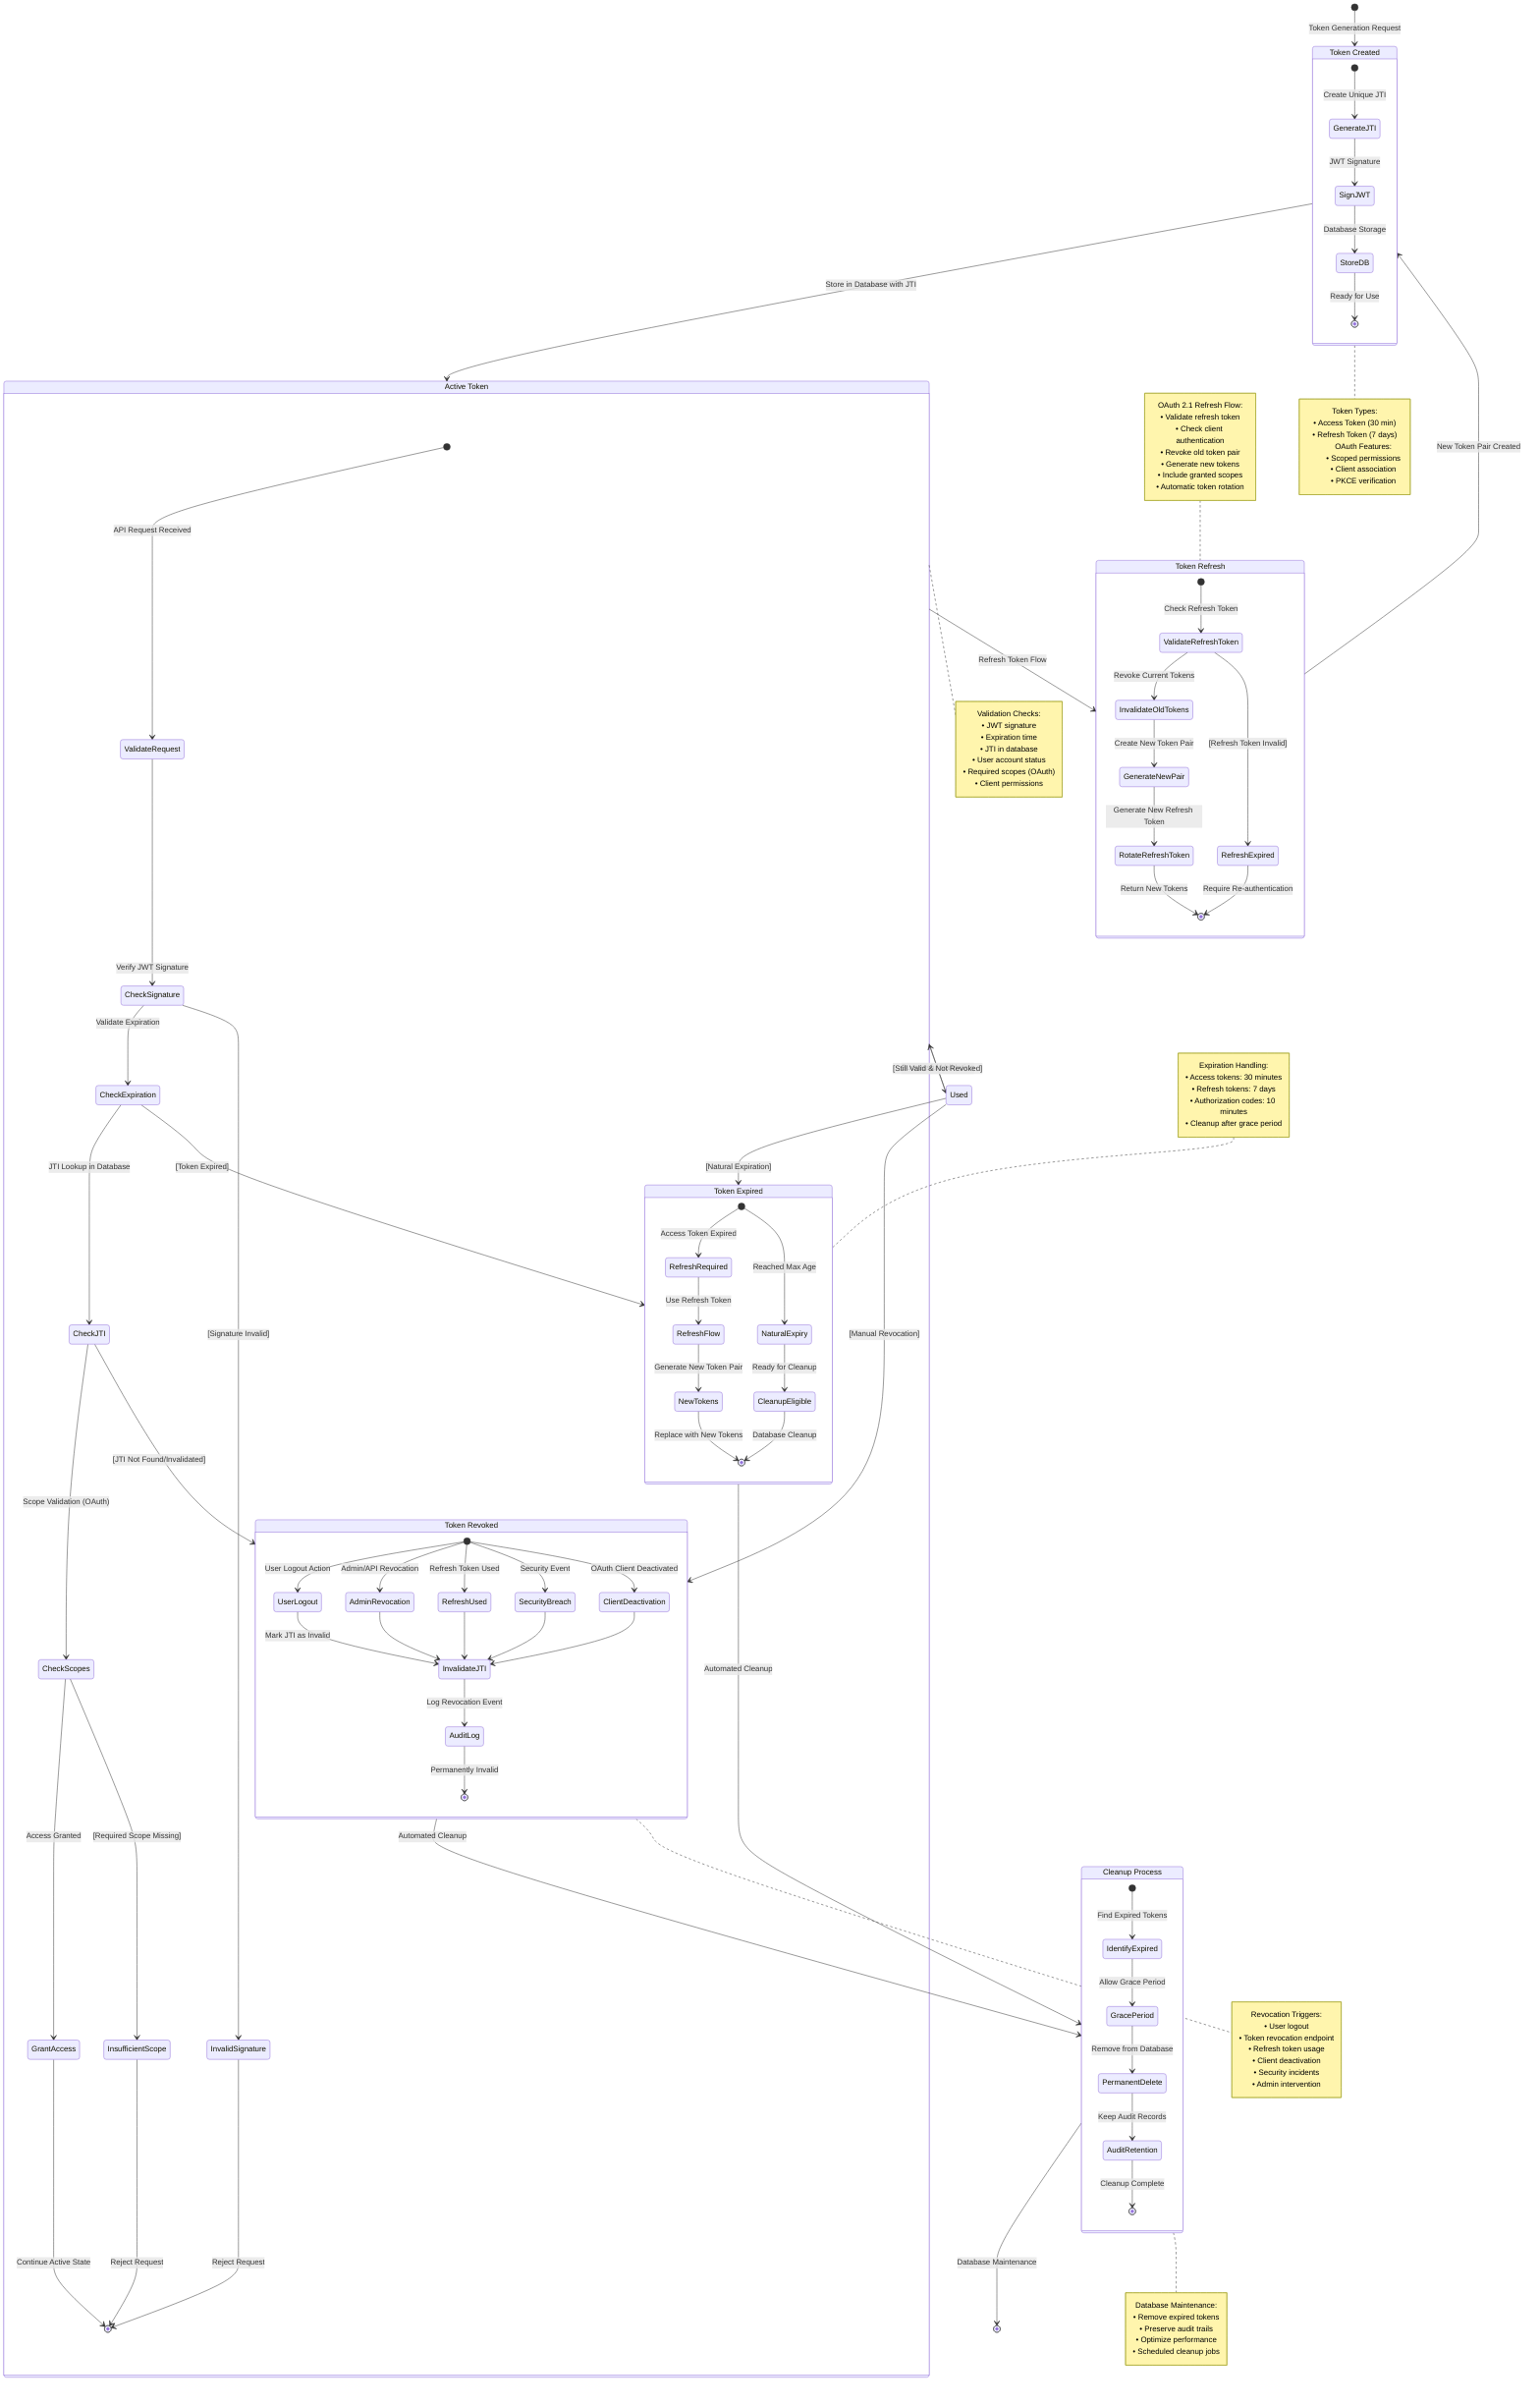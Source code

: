 stateDiagram-v2
    [*] --> Created: Token Generation Request
    
    state "Token Created" as Created {
        [*] --> GenerateJTI: Create Unique JTI
        GenerateJTI --> SignJWT: JWT Signature
        SignJWT --> StoreDB: Database Storage
        StoreDB --> [*]: Ready for Use
    }
    
    Created --> Active: Store in Database with JTI
    
    state "Active Token" as Active {
        [*] --> ValidateRequest: API Request Received
        ValidateRequest --> CheckSignature: Verify JWT Signature
        CheckSignature --> CheckExpiration: Validate Expiration
        CheckExpiration --> CheckJTI: JTI Lookup in Database
        CheckJTI --> CheckScopes: Scope Validation (OAuth)
        CheckScopes --> GrantAccess: Access Granted
        GrantAccess --> [*]: Continue Active State
        
        CheckSignature --> InvalidSignature: [Signature Invalid]
        CheckExpiration --> Expired: [Token Expired]
        CheckJTI --> Revoked: [JTI Not Found/Invalidated]
        CheckScopes --> InsufficientScope: [Required Scope Missing]
        
        InvalidSignature --> [*]: Reject Request
        InsufficientScope --> [*]: Reject Request
    }
    
    Active --> Used: Successful Validation
    Used --> Active: [Still Valid & Not Revoked]
    Used --> Expired: [Natural Expiration]
    Used --> Revoked: [Manual Revocation]
    
    state "Token Revoked" as Revoked {
        [*] --> UserLogout: User Logout Action
        [*] --> AdminRevocation: Admin/API Revocation
        [*] --> RefreshUsed: Refresh Token Used
        [*] --> SecurityBreach: Security Event
        [*] --> ClientDeactivation: OAuth Client Deactivated
        
        UserLogout --> InvalidateJTI: Mark JTI as Invalid
        AdminRevocation --> InvalidateJTI
        RefreshUsed --> InvalidateJTI
        SecurityBreach --> InvalidateJTI
        ClientDeactivation --> InvalidateJTI
        
        InvalidateJTI --> AuditLog: Log Revocation Event
        AuditLog --> [*]: Permanently Invalid
    }
    
    state "Token Expired" as Expired {
        [*] --> NaturalExpiry: Reached Max Age
        [*] --> RefreshRequired: Access Token Expired
        
        NaturalExpiry --> CleanupEligible: Ready for Cleanup
        RefreshRequired --> RefreshFlow: Use Refresh Token
        
        RefreshFlow --> NewTokens: Generate New Token Pair
        NewTokens --> [*]: Replace with New Tokens
        
        CleanupEligible --> [*]: Database Cleanup
    }
    
    Active --> TokenRefresh: Refresh Token Flow
    
    state "Token Refresh" as TokenRefresh {
        [*] --> ValidateRefreshToken: Check Refresh Token
        ValidateRefreshToken --> InvalidateOldTokens: Revoke Current Tokens
        InvalidateOldTokens --> GenerateNewPair: Create New Token Pair
        GenerateNewPair --> RotateRefreshToken: Generate New Refresh Token
        RotateRefreshToken --> [*]: Return New Tokens
        
        ValidateRefreshToken --> RefreshExpired: [Refresh Token Invalid]
        RefreshExpired --> [*]: Require Re-authentication
    }
    
    TokenRefresh --> Created: New Token Pair Created
    
    Expired --> CleanupProcess: Automated Cleanup
    Revoked --> CleanupProcess: Automated Cleanup
    
    state "Cleanup Process" as CleanupProcess {
        [*] --> IdentifyExpired: Find Expired Tokens
        IdentifyExpired --> GracePeriod: Allow Grace Period
        GracePeriod --> PermanentDelete: Remove from Database
        PermanentDelete --> AuditRetention: Keep Audit Records
        AuditRetention --> [*]: Cleanup Complete
    }
    
    CleanupProcess --> [*]: Database Maintenance

    note right of Created
        Token Types:
        • Access Token (30 min)
        • Refresh Token (7 days)
        
        OAuth Features:
        • Scoped permissions
        • Client association
        • PKCE verification
    end note

    note right of Active
        Validation Checks:
        • JWT signature
        • Expiration time
        • JTI in database
        • User account status
        • Required scopes (OAuth)
        • Client permissions
    end note

    note right of Revoked
        Revocation Triggers:
        • User logout
        • Token revocation endpoint
        • Refresh token usage
        • Client deactivation
        • Security incidents
        • Admin intervention
    end note

    note left of Expired
        Expiration Handling:
        • Access tokens: 30 minutes
        • Refresh tokens: 7 days
        • Authorization codes: 10 minutes
        • Cleanup after grace period
    end note

    note left of TokenRefresh
        OAuth 2.1 Refresh Flow:
        • Validate refresh token
        • Check client authentication
        • Revoke old token pair
        • Generate new tokens
        • Include granted scopes
        • Automatic token rotation
    end note

    note right of CleanupProcess
        Database Maintenance:
        • Remove expired tokens
        • Preserve audit trails
        • Optimize performance
        • Scheduled cleanup jobs
    end note